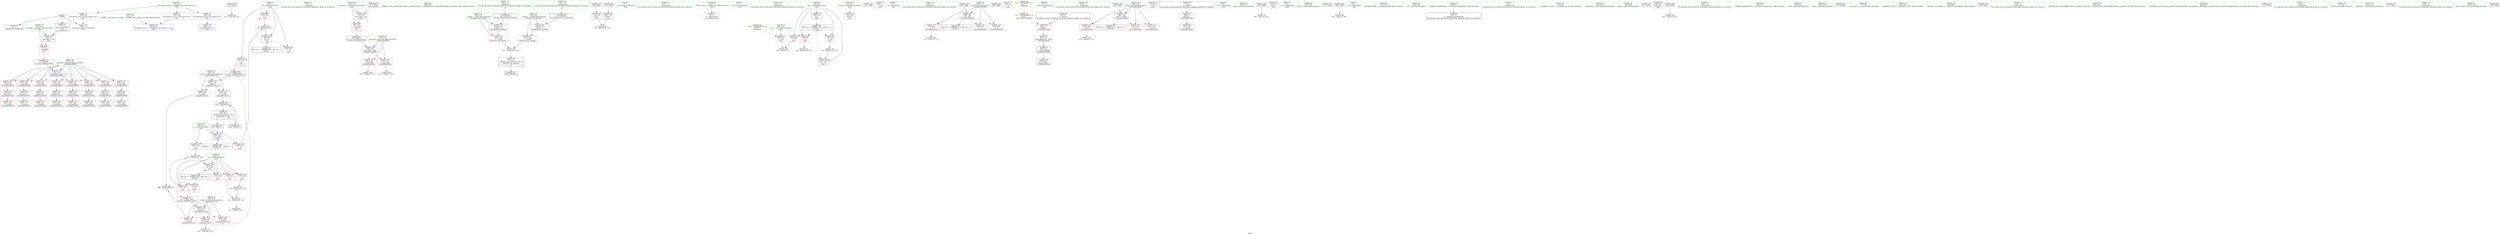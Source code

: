 digraph "SVFG" {
	label="SVFG";

	Node0x56239607a730 [shape=record,color=grey,label="{NodeID: 0\nNullPtr}"];
	Node0x56239607a730 -> Node0x562396094d00[style=solid];
	Node0x56239607a730 -> Node0x562396094e00[style=solid];
	Node0x56239607a730 -> Node0x56239609a080[style=solid];
	Node0x5623960a2550 [shape=record,color=grey,label="{NodeID: 263\n233 = cmp(174, 232, )\n}"];
	Node0x562396093b80 [shape=record,color=red,label="{NodeID: 97\n97\<--62\n\<--p\nmain\n}"];
	Node0x562396093b80 -> Node0x5623960a1050[style=solid];
	Node0x5623960912e0 [shape=record,color=green,label="{NodeID: 14\n139\<--1\n\<--dummyObj\nCan only get source location for instruction, argument, global var or function.}"];
	Node0x5623960936c0 [shape=record,color=red,label="{NodeID: 111\n204\<--154\n\<--argv.addr\n_ZL8redirectiPPKc\n}"];
	Node0x5623960936c0 -> Node0x562396096100[style=solid];
	Node0x5623960920b0 [shape=record,color=green,label="{NodeID: 28\n54\<--55\nargc.addr\<--argc.addr_field_insensitive\nmain\n}"];
	Node0x5623960920b0 -> Node0x562396096780[style=solid];
	Node0x5623960920b0 -> Node0x56239609a250[style=solid];
	Node0x562396099420 [shape=record,color=red,label="{NodeID: 125\n206\<--205\n\<--arrayidx12\n_ZL8redirectiPPKc\n}"];
	Node0x562396092d60 [shape=record,color=green,label="{NodeID: 42\n140\<--141\n_ZStlsISt11char_traitsIcEERSt13basic_ostreamIcT_ES5_c\<--_ZStlsISt11char_traitsIcEERSt13basic_ostreamIcT_ES5_c_field_insensitive\n}"];
	Node0x562396099f80 [shape=record,color=blue,label="{NodeID: 139\n341\<--22\nllvm.global_ctors_1\<--_GLOBAL__sub_I_bmerry_0_0.cpp\nGlob }"];
	Node0x562396094a60 [shape=record,color=green,label="{NodeID: 56\n326\<--327\n__a.addr\<--__a.addr_field_insensitive\n_ZStorSt12_Ios_IostateS_\n}"];
	Node0x562396094a60 -> Node0x562396099d10[style=solid];
	Node0x562396094a60 -> Node0x56239609ace0[style=solid];
	Node0x5623960b8dd0 [shape=record,color=black,label="{NodeID: 319\n128 = PHI()\n}"];
	Node0x5623960b8dd0 -> Node0x5623960952a0[style=solid];
	Node0x56239609ab40 [shape=record,color=blue,label="{NodeID: 153\n276\<--274\na.addr\<--a\n_Z3gcdIxET_S0_S0_\n}"];
	Node0x56239609ab40 -> Node0x562396099900[style=dashed];
	Node0x56239609ab40 -> Node0x5623960999d0[style=dashed];
	Node0x5623960956b0 [shape=record,color=black,label="{NodeID: 70\n323\<--334\n_ZStorSt12_Ios_IostateS__ret\<--or\n_ZStorSt12_Ios_IostateS_\n|{<s0>33}}"];
	Node0x5623960956b0:s0 -> Node0x5623960b9830[style=solid,color=blue];
	Node0x5623960b9d80 [shape=record,color=black,label="{NodeID: 333\n324 = PHI(259, )\n0th arg _ZStorSt12_Ios_IostateS_ }"];
	Node0x5623960b9d80 -> Node0x56239609ace0[style=solid];
	Node0x5623960a11d0 [shape=record,color=grey,label="{NodeID: 250\n120 = Binary(116, 118, )\n}"];
	Node0x5623960a11d0 -> Node0x5623960a23d0[style=solid];
	Node0x5623960962a0 [shape=record,color=purple,label="{NodeID: 84\n226\<--225\narrayidx22\<--\n_ZL8redirectiPPKc\n}"];
	Node0x5623960962a0 -> Node0x5623960995c0[style=solid];
	Node0x56239607a800 [shape=record,color=green,label="{NodeID: 1\n7\<--1\n__dso_handle\<--dummyObj\nGlob }"];
	Node0x5623960a26d0 [shape=record,color=grey,label="{NodeID: 264\n212 = cmp(211, 213, )\n}"];
	Node0x562396093c50 [shape=record,color=red,label="{NodeID: 98\n127\<--62\n\<--p\nmain\n}"];
	Node0x5623960913e0 [shape=record,color=green,label="{NodeID: 15\n174\<--1\n\<--dummyObj\nCan only get source location for instruction, argument, global var or function.}"];
	Node0x562396093790 [shape=record,color=red,label="{NodeID: 112\n215\<--154\n\<--argv.addr\n_ZL8redirectiPPKc\n}"];
	Node0x562396093790 -> Node0x5623960961d0[style=solid];
	Node0x562396092180 [shape=record,color=green,label="{NodeID: 29\n56\<--57\nargv.addr\<--argv.addr_field_insensitive\nmain\n}"];
	Node0x562396092180 -> Node0x562396096850[style=solid];
	Node0x562396092180 -> Node0x56239609a320[style=solid];
	Node0x5623960994f0 [shape=record,color=red,label="{NodeID: 126\n217\<--216\n\<--arrayidx18\n_ZL8redirectiPPKc\n}"];
	Node0x562396092e60 [shape=record,color=green,label="{NodeID: 43\n152\<--153\nargc.addr\<--argc.addr_field_insensitive\n_ZL8redirectiPPKc\n}"];
	Node0x562396092e60 -> Node0x5623960932b0[style=solid];
	Node0x562396092e60 -> Node0x562396093380[style=solid];
	Node0x562396092e60 -> Node0x56239609a800[style=solid];
	Node0x56239609a080 [shape=record,color=blue, style = dotted,label="{NodeID: 140\n342\<--3\nllvm.global_ctors_2\<--dummyVal\nGlob }"];
	Node0x562396094b30 [shape=record,color=green,label="{NodeID: 57\n328\<--329\n__b.addr\<--__b.addr_field_insensitive\n_ZStorSt12_Ios_IostateS_\n}"];
	Node0x562396094b30 -> Node0x562396099de0[style=solid];
	Node0x562396094b30 -> Node0x56239609adb0[style=solid];
	Node0x5623960b8f30 [shape=record,color=black,label="{NodeID: 320\n134 = PHI()\n}"];
	Node0x5623960b8f30 -> Node0x562396095370[style=solid];
	Node0x56239609ac10 [shape=record,color=blue,label="{NodeID: 154\n278\<--275\nb.addr\<--b\n_Z3gcdIxET_S0_S0_\n}"];
	Node0x56239609ac10 -> Node0x562396099aa0[style=dashed];
	Node0x56239609ac10 -> Node0x562396099b70[style=dashed];
	Node0x56239609ac10 -> Node0x562396099c40[style=dashed];
	Node0x562396095780 [shape=record,color=purple,label="{NodeID: 71\n31\<--4\n\<--_ZStL8__ioinit\n__cxx_global_var_init\n}"];
	Node0x5623960b9ec0 [shape=record,color=black,label="{NodeID: 334\n325 = PHI(110, )\n1st arg _ZStorSt12_Ios_IostateS_ }"];
	Node0x5623960b9ec0 -> Node0x56239609adb0[style=solid];
	Node0x5623960a1350 [shape=record,color=grey,label="{NodeID: 251\n118 = Binary(117, 119, )\n}"];
	Node0x5623960a1350 -> Node0x5623960a11d0[style=solid];
	Node0x562396096370 [shape=record,color=purple,label="{NodeID: 85\n236\<--235\narrayidx27\<--\n_ZL8redirectiPPKc\n}"];
	Node0x562396096370 -> Node0x562396099690[style=solid];
	Node0x562396085920 [shape=record,color=green,label="{NodeID: 2\n8\<--1\n_ZSt3cin\<--dummyObj\nGlob }"];
	Node0x5623960a2850 [shape=record,color=grey,label="{NodeID: 265\n283 = cmp(282, 122, )\n}"];
	Node0x562396093d20 [shape=record,color=red,label="{NodeID: 99\n91\<--64\n\<--q\nmain\n|{<s0>6}}"];
	Node0x562396093d20:s0 -> Node0x5623960ba310[style=solid,color=red];
	Node0x5623960914e0 [shape=record,color=green,label="{NodeID: 16\n213\<--1\n\<--dummyObj\nCan only get source location for instruction, argument, global var or function.}"];
	Node0x562396093860 [shape=record,color=red,label="{NodeID: 113\n225\<--154\n\<--argv.addr\n_ZL8redirectiPPKc\n}"];
	Node0x562396093860 -> Node0x5623960962a0[style=solid];
	Node0x562396092250 [shape=record,color=green,label="{NodeID: 30\n58\<--59\ncases\<--cases_field_insensitive\nmain\n}"];
	Node0x562396092250 -> Node0x562396096920[style=solid];
	Node0x5623960995c0 [shape=record,color=red,label="{NodeID: 127\n227\<--226\n\<--arrayidx22\n_ZL8redirectiPPKc\n}"];
	Node0x562396092f30 [shape=record,color=green,label="{NodeID: 44\n154\<--155\nargv.addr\<--argv.addr_field_insensitive\n_ZL8redirectiPPKc\n}"];
	Node0x562396092f30 -> Node0x562396093450[style=solid];
	Node0x562396092f30 -> Node0x562396093520[style=solid];
	Node0x562396092f30 -> Node0x5623960935f0[style=solid];
	Node0x562396092f30 -> Node0x5623960936c0[style=solid];
	Node0x562396092f30 -> Node0x562396093790[style=solid];
	Node0x562396092f30 -> Node0x562396093860[style=solid];
	Node0x562396092f30 -> Node0x562396093930[style=solid];
	Node0x562396092f30 -> Node0x562396098c80[style=solid];
	Node0x562396092f30 -> Node0x56239609a8d0[style=solid];
	Node0x56239609a180 [shape=record,color=blue,label="{NodeID: 141\n52\<--69\nretval\<--\nmain\n}"];
	Node0x562396094c00 [shape=record,color=green,label="{NodeID: 58\n22\<--336\n_GLOBAL__sub_I_bmerry_0_0.cpp\<--_GLOBAL__sub_I_bmerry_0_0.cpp_field_insensitive\n}"];
	Node0x562396094c00 -> Node0x562396099f80[style=solid];
	Node0x5623960b9030 [shape=record,color=black,label="{NodeID: 321\n137 = PHI()\n}"];
	Node0x56239609ace0 [shape=record,color=blue,label="{NodeID: 155\n326\<--324\n__a.addr\<--__a\n_ZStorSt12_Ios_IostateS_\n}"];
	Node0x56239609ace0 -> Node0x562396099d10[style=dashed];
	Node0x562396095850 [shape=record,color=purple,label="{NodeID: 72\n86\<--11\n\<--.str\nmain\n}"];
	Node0x5623960ba000 [shape=record,color=black,label="{NodeID: 335\n50 = PHI()\n0th arg main }"];
	Node0x5623960ba000 -> Node0x56239609a250[style=solid];
	Node0x5623960a14d0 [shape=record,color=grey,label="{NodeID: 252\n136 = Binary(132, 135, )\n}"];
	Node0x562396096440 [shape=record,color=purple,label="{NodeID: 86\n246\<--245\narrayidx32\<--\n_ZL8redirectiPPKc\n}"];
	Node0x562396096440 -> Node0x562396099760[style=solid];
	Node0x5623960859b0 [shape=record,color=green,label="{NodeID: 3\n11\<--1\n.str\<--dummyObj\nGlob }"];
	Node0x5623960a99a0 [shape=record,color=black,label="{NodeID: 266\nMR_12V_3 = PHI(MR_12V_4, MR_12V_2, )\npts\{61 \}\n}"];
	Node0x5623960a99a0 -> Node0x5623960969f0[style=dashed];
	Node0x5623960a99a0 -> Node0x562396096ac0[style=dashed];
	Node0x5623960a99a0 -> Node0x562396096b90[style=dashed];
	Node0x5623960a99a0 -> Node0x56239609a730[style=dashed];
	Node0x562396093df0 [shape=record,color=red,label="{NodeID: 100\n101\<--64\n\<--q\nmain\n}"];
	Node0x562396093df0 -> Node0x5623960a0ed0[style=solid];
	Node0x5623960915e0 [shape=record,color=green,label="{NodeID: 17\n219\<--1\n\<--dummyObj\nCan only get source location for instruction, argument, global var or function.}"];
	Node0x562396093930 [shape=record,color=red,label="{NodeID: 114\n235\<--154\n\<--argv.addr\n_ZL8redirectiPPKc\n}"];
	Node0x562396093930 -> Node0x562396096370[style=solid];
	Node0x562396092320 [shape=record,color=green,label="{NodeID: 31\n60\<--61\ncas\<--cas_field_insensitive\nmain\n}"];
	Node0x562396092320 -> Node0x5623960969f0[style=solid];
	Node0x562396092320 -> Node0x562396096ac0[style=solid];
	Node0x562396092320 -> Node0x562396096b90[style=solid];
	Node0x562396092320 -> Node0x56239609a3f0[style=solid];
	Node0x562396092320 -> Node0x56239609a730[style=solid];
	Node0x562396099690 [shape=record,color=red,label="{NodeID: 128\n237\<--236\n\<--arrayidx27\n_ZL8redirectiPPKc\n}"];
	Node0x562396093000 [shape=record,color=green,label="{NodeID: 45\n156\<--157\nfd\<--fd_field_insensitive\n_ZL8redirectiPPKc\n}"];
	Node0x562396093000 -> Node0x562396098d10[style=solid];
	Node0x562396093000 -> Node0x562396098da0[style=solid];
	Node0x562396093000 -> Node0x562396098e70[style=solid];
	Node0x562396093000 -> Node0x56239609a9a0[style=solid];
	Node0x56239609a250 [shape=record,color=blue,label="{NodeID: 142\n54\<--50\nargc.addr\<--argc\nmain\n}"];
	Node0x56239609a250 -> Node0x562396096780[style=dashed];
	Node0x562396094d00 [shape=record,color=black,label="{NodeID: 59\n2\<--3\ndummyVal\<--dummyVal\n}"];
	Node0x5623960b9130 [shape=record,color=black,label="{NodeID: 322\n138 = PHI()\n}"];
	Node0x56239609adb0 [shape=record,color=blue,label="{NodeID: 156\n328\<--325\n__b.addr\<--__b\n_ZStorSt12_Ios_IostateS_\n}"];
	Node0x56239609adb0 -> Node0x562396099de0[style=dashed];
	Node0x562396095920 [shape=record,color=purple,label="{NodeID: 73\n104\<--14\n\<--.str.1\nmain\n}"];
	Node0x5623960ba0d0 [shape=record,color=black,label="{NodeID: 336\n274 = PHI(90, 285, )\n0th arg _Z3gcdIxET_S0_S0_ }"];
	Node0x5623960ba0d0 -> Node0x56239609ab40[style=solid];
	Node0x5623960a1650 [shape=record,color=grey,label="{NodeID: 253\n145 = Binary(144, 110, )\n}"];
	Node0x5623960a1650 -> Node0x56239609a730[style=solid];
	Node0x562396096510 [shape=record,color=purple,label="{NodeID: 87\n253\<--252\nvbase.offset.ptr\<--vtable\n_ZL8redirectiPPKc\n}"];
	Node0x562396096510 -> Node0x562396095440[style=solid];
	Node0x562396085a40 [shape=record,color=green,label="{NodeID: 4\n13\<--1\n_ZSt4cout\<--dummyObj\nGlob }"];
	Node0x5623960a9ea0 [shape=record,color=black,label="{NodeID: 267\nMR_14V_2 = PHI(MR_14V_3, MR_14V_1, )\npts\{63 \}\n}"];
	Node0x5623960a9ea0 -> Node0x562396093ab0[style=dashed];
	Node0x5623960a9ea0 -> Node0x562396093b80[style=dashed];
	Node0x5623960a9ea0 -> Node0x56239609a590[style=dashed];
	Node0x562396093ec0 [shape=record,color=red,label="{NodeID: 101\n116\<--64\n\<--q\nmain\n}"];
	Node0x562396093ec0 -> Node0x5623960a11d0[style=solid];
	Node0x5623960916e0 [shape=record,color=green,label="{NodeID: 18\n220\<--1\n\<--dummyObj\nCan only get source location for instruction, argument, global var or function.}"];
	Node0x5623960ad230 [shape=record,color=yellow,style=double,label="{NodeID: 281\n2V_1 = ENCHI(MR_2V_0)\npts\{1 \}\nFun[main]|{<s0>3}}"];
	Node0x5623960ad230:s0 -> Node0x5623960acda0[style=dashed,color=red];
	Node0x562396098c80 [shape=record,color=red,label="{NodeID: 115\n245\<--154\n\<--argv.addr\n_ZL8redirectiPPKc\n}"];
	Node0x562396098c80 -> Node0x562396096440[style=solid];
	Node0x5623960923f0 [shape=record,color=green,label="{NodeID: 32\n62\<--63\np\<--p_field_insensitive\nmain\n}"];
	Node0x5623960923f0 -> Node0x562396093ab0[style=solid];
	Node0x5623960923f0 -> Node0x562396093b80[style=solid];
	Node0x5623960923f0 -> Node0x562396093c50[style=solid];
	Node0x5623960923f0 -> Node0x56239609a590[style=solid];
	Node0x562396099760 [shape=record,color=red,label="{NodeID: 129\n247\<--246\n\<--arrayidx32\n_ZL8redirectiPPKc\n}"];
	Node0x5623960930d0 [shape=record,color=green,label="{NodeID: 46\n158\<--159\nfd17\<--fd17_field_insensitive\n_ZL8redirectiPPKc\n}"];
	Node0x5623960930d0 -> Node0x562396098f40[style=solid];
	Node0x5623960930d0 -> Node0x562396099010[style=solid];
	Node0x5623960930d0 -> Node0x5623960990e0[style=solid];
	Node0x5623960930d0 -> Node0x56239609aa70[style=solid];
	Node0x56239609a320 [shape=record,color=blue,label="{NodeID: 143\n56\<--51\nargv.addr\<--argv\nmain\n}"];
	Node0x56239609a320 -> Node0x562396096850[style=dashed];
	Node0x562396094e00 [shape=record,color=black,label="{NodeID: 60\n51\<--3\nargv\<--dummyVal\nmain\n1st arg main }"];
	Node0x562396094e00 -> Node0x56239609a320[style=solid];
	Node0x5623960b9200 [shape=record,color=black,label="{NodeID: 323\n168 = PHI()\n}"];
	Node0x5623960b9200 -> Node0x56239609a9a0[style=solid];
	Node0x5623960959f0 [shape=record,color=purple,label="{NodeID: 74\n114\<--16\n\<--.str.2\nmain\n}"];
	Node0x5623960ba310 [shape=record,color=black,label="{NodeID: 337\n275 = PHI(91, 288, )\n1st arg _Z3gcdIxET_S0_S0_ }"];
	Node0x5623960ba310 -> Node0x56239609ac10[style=solid];
	Node0x5623960a17d0 [shape=record,color=grey,label="{NodeID: 254\n334 = Binary(332, 333, )\n}"];
	Node0x5623960a17d0 -> Node0x5623960956b0[style=solid];
	Node0x5623960965e0 [shape=record,color=purple,label="{NodeID: 88\n256\<--9\nadd.ptr\<--\n_ZL8redirectiPPKc\n}"];
	Node0x5623960965e0 -> Node0x562396095510[style=solid];
	Node0x562396085ad0 [shape=record,color=green,label="{NodeID: 5\n14\<--1\n.str.1\<--dummyObj\nGlob }"];
	Node0x5623960aa3a0 [shape=record,color=black,label="{NodeID: 268\nMR_16V_2 = PHI(MR_16V_3, MR_16V_1, )\npts\{65 \}\n}"];
	Node0x5623960aa3a0 -> Node0x562396093d20[style=dashed];
	Node0x5623960aa3a0 -> Node0x562396093df0[style=dashed];
	Node0x5623960aa3a0 -> Node0x56239609a660[style=dashed];
	Node0x562396093f90 [shape=record,color=red,label="{NodeID: 102\n117\<--64\n\<--q\nmain\n}"];
	Node0x562396093f90 -> Node0x5623960a1350[style=solid];
	Node0x5623960917e0 [shape=record,color=green,label="{NodeID: 19\n259\<--1\n\<--dummyObj\nCan only get source location for instruction, argument, global var or function.|{<s0>33}}"];
	Node0x5623960917e0:s0 -> Node0x5623960b9d80[style=solid,color=red];
	Node0x562396098d10 [shape=record,color=red,label="{NodeID: 116\n172\<--156\n\<--fd\n_ZL8redirectiPPKc\n}"];
	Node0x562396098d10 -> Node0x5623960a1950[style=solid];
	Node0x5623960924c0 [shape=record,color=green,label="{NodeID: 33\n64\<--65\nq\<--q_field_insensitive\nmain\n}"];
	Node0x5623960924c0 -> Node0x562396093d20[style=solid];
	Node0x5623960924c0 -> Node0x562396093df0[style=solid];
	Node0x5623960924c0 -> Node0x562396093ec0[style=solid];
	Node0x5623960924c0 -> Node0x562396093f90[style=solid];
	Node0x5623960924c0 -> Node0x562396094060[style=solid];
	Node0x5623960924c0 -> Node0x56239609a660[style=solid];
	Node0x562396099830 [shape=record,color=red,label="{NodeID: 130\n255\<--254\nvbase.offset\<--\n_ZL8redirectiPPKc\n}"];
	Node0x5623960931a0 [shape=record,color=green,label="{NodeID: 47\n169\<--170\nopen\<--open_field_insensitive\n}"];
	Node0x56239609a3f0 [shape=record,color=blue,label="{NodeID: 144\n60\<--69\ncas\<--\nmain\n}"];
	Node0x56239609a3f0 -> Node0x5623960a99a0[style=dashed];
	Node0x562396094ed0 [shape=record,color=black,label="{NodeID: 61\n9\<--8\n\<--_ZSt3cin\nCan only get source location for instruction, argument, global var or function.}"];
	Node0x562396094ed0 -> Node0x5623960965e0[style=solid];
	Node0x5623960b9330 [shape=record,color=black,label="{NodeID: 324\n187 = PHI()\n}"];
	Node0x5623960b9330 -> Node0x5623960a1c50[style=solid];
	Node0x562396095ac0 [shape=record,color=purple,label="{NodeID: 75\n124\<--18\n\<--.str.3\nmain\n}"];
	Node0x5623960a1950 [shape=record,color=grey,label="{NodeID: 255\n173 = cmp(172, 174, )\n}"];
	Node0x5623960966b0 [shape=record,color=red,label="{NodeID: 89\n252\<--10\nvtable\<--\n_ZL8redirectiPPKc\n}"];
	Node0x5623960966b0 -> Node0x562396096510[style=solid];
	Node0x562396086310 [shape=record,color=green,label="{NodeID: 6\n16\<--1\n.str.2\<--dummyObj\nGlob }"];
	Node0x5623960aa8a0 [shape=record,color=black,label="{NodeID: 269\nMR_18V_2 = PHI(MR_18V_3, MR_18V_1, )\npts\{67 \}\n}"];
	Node0x5623960aa8a0 -> Node0x56239609a4c0[style=dashed];
	Node0x562396094060 [shape=record,color=red,label="{NodeID: 103\n133\<--64\n\<--q\nmain\n}"];
	Node0x5623960918e0 [shape=record,color=green,label="{NodeID: 20\n4\<--6\n_ZStL8__ioinit\<--_ZStL8__ioinit_field_insensitive\nGlob }"];
	Node0x5623960918e0 -> Node0x562396095780[style=solid];
	Node0x562396098da0 [shape=record,color=red,label="{NodeID: 117\n186\<--156\n\<--fd\n_ZL8redirectiPPKc\n}"];
	Node0x562396092590 [shape=record,color=green,label="{NodeID: 34\n66\<--67\ng\<--g_field_insensitive\nmain\n}"];
	Node0x562396092590 -> Node0x562396094130[style=solid];
	Node0x562396092590 -> Node0x562396094200[style=solid];
	Node0x562396092590 -> Node0x56239609a4c0[style=solid];
	Node0x562396099900 [shape=record,color=red,label="{NodeID: 131\n286\<--276\n\<--a.addr\n_Z3gcdIxET_S0_S0_\n}"];
	Node0x562396099900 -> Node0x5623960a0bd0[style=solid];
	Node0x5623960942c0 [shape=record,color=green,label="{NodeID: 48\n180\<--181\nperror\<--perror_field_insensitive\n}"];
	Node0x5623960b7240 [shape=record,color=black,label="{NodeID: 311\n87 = PHI()\n}"];
	Node0x56239609a4c0 [shape=record,color=blue,label="{NodeID: 145\n66\<--92\ng\<--call2\nmain\n}"];
	Node0x56239609a4c0 -> Node0x562396094130[style=dashed];
	Node0x56239609a4c0 -> Node0x562396094200[style=dashed];
	Node0x56239609a4c0 -> Node0x5623960aa8a0[style=dashed];
	Node0x562396094fd0 [shape=record,color=black,label="{NodeID: 62\n10\<--8\n\<--_ZSt3cin\nCan only get source location for instruction, argument, global var or function.}"];
	Node0x562396094fd0 -> Node0x5623960966b0[style=solid];
	Node0x5623960b9430 [shape=record,color=black,label="{NodeID: 325\n199 = PHI()\n}"];
	Node0x5623960b9430 -> Node0x5623960a1f50[style=solid];
	Node0x562396095b90 [shape=record,color=purple,label="{NodeID: 76\n340\<--20\nllvm.global_ctors_0\<--llvm.global_ctors\nGlob }"];
	Node0x562396095b90 -> Node0x562396099eb0[style=solid];
	Node0x5623960a1ad0 [shape=record,color=grey,label="{NodeID: 256\n84 = cmp(82, 83, )\n}"];
	Node0x562396096780 [shape=record,color=red,label="{NodeID: 90\n72\<--54\n\<--argc.addr\nmain\n|{<s0>3}}"];
	Node0x562396096780:s0 -> Node0x5623960b9b00[style=solid,color=red];
	Node0x5623960863a0 [shape=record,color=green,label="{NodeID: 7\n18\<--1\n.str.3\<--dummyObj\nGlob }"];
	Node0x5623960aada0 [shape=record,color=black,label="{NodeID: 270\nMR_25V_4 = PHI(MR_25V_2, MR_25V_1, )\npts\{157 \}\n}"];
	Node0x562396094130 [shape=record,color=red,label="{NodeID: 104\n96\<--66\n\<--g\nmain\n}"];
	Node0x562396094130 -> Node0x5623960a1050[style=solid];
	Node0x5623960919e0 [shape=record,color=green,label="{NodeID: 21\n20\<--24\nllvm.global_ctors\<--llvm.global_ctors_field_insensitive\nGlob }"];
	Node0x5623960919e0 -> Node0x562396095b90[style=solid];
	Node0x5623960919e0 -> Node0x562396095c90[style=solid];
	Node0x5623960919e0 -> Node0x562396095d90[style=solid];
	Node0x562396098e70 [shape=record,color=red,label="{NodeID: 118\n198\<--156\n\<--fd\n_ZL8redirectiPPKc\n}"];
	Node0x562396092660 [shape=record,color=green,label="{NodeID: 35\n75\<--76\n_ZL8redirectiPPKc\<--_ZL8redirectiPPKc_field_insensitive\n}"];
	Node0x5623960999d0 [shape=record,color=red,label="{NodeID: 132\n291\<--276\n\<--a.addr\n_Z3gcdIxET_S0_S0_\n}"];
	Node0x5623960999d0 -> Node0x562395dc61e0[style=solid];
	Node0x5623960943c0 [shape=record,color=green,label="{NodeID: 49\n183\<--184\nexit\<--exit_field_insensitive\n}"];
	Node0x5623960b8650 [shape=record,color=black,label="{NodeID: 312\n92 = PHI(273, )\n}"];
	Node0x5623960b8650 -> Node0x56239609a4c0[style=solid];
	Node0x56239609a590 [shape=record,color=blue,label="{NodeID: 146\n62\<--98\np\<--div\nmain\n}"];
	Node0x56239609a590 -> Node0x562396093c50[style=dashed];
	Node0x56239609a590 -> Node0x5623960a9ea0[style=dashed];
	Node0x5623960950d0 [shape=record,color=black,label="{NodeID: 63\n33\<--34\n\<--_ZNSt8ios_base4InitD1Ev\nCan only get source location for instruction, argument, global var or function.}"];
	Node0x5623960b9530 [shape=record,color=black,label="{NodeID: 326\n218 = PHI()\n}"];
	Node0x5623960b9530 -> Node0x56239609aa70[style=solid];
	Node0x562396095c90 [shape=record,color=purple,label="{NodeID: 77\n341\<--20\nllvm.global_ctors_1\<--llvm.global_ctors\nGlob }"];
	Node0x562396095c90 -> Node0x562396099f80[style=solid];
	Node0x5623960a1c50 [shape=record,color=grey,label="{NodeID: 257\n190 = cmp(174, 187, )\n}"];
	Node0x562396096850 [shape=record,color=red,label="{NodeID: 91\n73\<--56\n\<--argv.addr\nmain\n|{<s0>3}}"];
	Node0x562396096850:s0 -> Node0x5623960b9c40[style=solid,color=red];
	Node0x562396086460 [shape=record,color=green,label="{NodeID: 8\n21\<--1\n\<--dummyObj\nCan only get source location for instruction, argument, global var or function.}"];
	Node0x5623960ab2a0 [shape=record,color=black,label="{NodeID: 271\nMR_27V_4 = PHI(MR_27V_3, MR_27V_1, )\npts\{159 \}\n}"];
	Node0x562396094200 [shape=record,color=red,label="{NodeID: 105\n100\<--66\n\<--g\nmain\n}"];
	Node0x562396094200 -> Node0x5623960a0ed0[style=solid];
	Node0x562396091ae0 [shape=record,color=green,label="{NodeID: 22\n25\<--26\n__cxx_global_var_init\<--__cxx_global_var_init_field_insensitive\n}"];
	Node0x5623960ad5e0 [shape=record,color=yellow,style=double,label="{NodeID: 285\n10V_1 = ENCHI(MR_10V_0)\npts\{59 \}\nFun[main]}"];
	Node0x5623960ad5e0 -> Node0x562396096920[style=dashed];
	Node0x562396098f40 [shape=record,color=red,label="{NodeID: 119\n222\<--158\n\<--fd17\n_ZL8redirectiPPKc\n}"];
	Node0x562396098f40 -> Node0x5623960a2250[style=solid];
	Node0x562396092760 [shape=record,color=green,label="{NodeID: 36\n78\<--79\n_ZNSirsERi\<--_ZNSirsERi_field_insensitive\n}"];
	Node0x562396099aa0 [shape=record,color=red,label="{NodeID: 133\n282\<--278\n\<--b.addr\n_Z3gcdIxET_S0_S0_\n}"];
	Node0x562396099aa0 -> Node0x5623960a2850[style=solid];
	Node0x5623960944c0 [shape=record,color=green,label="{NodeID: 50\n188\<--189\ndup2\<--dup2_field_insensitive\n}"];
	Node0x5623960b8840 [shape=record,color=black,label="{NodeID: 313\n32 = PHI()\n}"];
	Node0x56239609a660 [shape=record,color=blue,label="{NodeID: 147\n64\<--102\nq\<--div3\nmain\n}"];
	Node0x56239609a660 -> Node0x562396093ec0[style=dashed];
	Node0x56239609a660 -> Node0x562396093f90[style=dashed];
	Node0x56239609a660 -> Node0x562396094060[style=dashed];
	Node0x56239609a660 -> Node0x5623960aa3a0[style=dashed];
	Node0x5623960951d0 [shape=record,color=black,label="{NodeID: 64\n49\<--69\nmain_ret\<--\nmain\n}"];
	Node0x5623960b9630 [shape=record,color=black,label="{NodeID: 327\n232 = PHI()\n}"];
	Node0x5623960b9630 -> Node0x5623960a2550[style=solid];
	Node0x562396095d90 [shape=record,color=purple,label="{NodeID: 78\n342\<--20\nllvm.global_ctors_2\<--llvm.global_ctors\nGlob }"];
	Node0x562396095d90 -> Node0x56239609a080[style=solid];
	Node0x5623960a1dd0 [shape=record,color=grey,label="{NodeID: 258\n243 = cmp(174, 242, )\n}"];
	Node0x562396096920 [shape=record,color=red,label="{NodeID: 92\n83\<--58\n\<--cases\nmain\n}"];
	Node0x562396096920 -> Node0x5623960a1ad0[style=solid];
	Node0x562396086520 [shape=record,color=green,label="{NodeID: 9\n69\<--1\n\<--dummyObj\nCan only get source location for instruction, argument, global var or function.}"];
	Node0x5623960932b0 [shape=record,color=red,label="{NodeID: 106\n162\<--152\n\<--argc.addr\n_ZL8redirectiPPKc\n}"];
	Node0x5623960932b0 -> Node0x5623960a20d0[style=solid];
	Node0x562396091be0 [shape=record,color=green,label="{NodeID: 23\n29\<--30\n_ZNSt8ios_base4InitC1Ev\<--_ZNSt8ios_base4InitC1Ev_field_insensitive\n}"];
	Node0x562396099010 [shape=record,color=red,label="{NodeID: 120\n231\<--158\n\<--fd17\n_ZL8redirectiPPKc\n}"];
	Node0x562396092860 [shape=record,color=green,label="{NodeID: 37\n88\<--89\nscanf\<--scanf_field_insensitive\n}"];
	Node0x562396099b70 [shape=record,color=red,label="{NodeID: 134\n285\<--278\n\<--b.addr\n_Z3gcdIxET_S0_S0_\n|{<s0>35}}"];
	Node0x562396099b70:s0 -> Node0x5623960ba0d0[style=solid,color=red];
	Node0x5623960945c0 [shape=record,color=green,label="{NodeID: 51\n200\<--201\nclose\<--close_field_insensitive\n}"];
	Node0x5623960b8910 [shape=record,color=black,label="{NodeID: 314\n77 = PHI()\n}"];
	Node0x56239609a730 [shape=record,color=blue,label="{NodeID: 148\n60\<--145\ncas\<--inc\nmain\n}"];
	Node0x56239609a730 -> Node0x5623960a99a0[style=dashed];
	Node0x5623960952a0 [shape=record,color=black,label="{NodeID: 65\n132\<--128\ncast\<--\nmain\n}"];
	Node0x5623960952a0 -> Node0x5623960a14d0[style=solid];
	Node0x5623960b9730 [shape=record,color=black,label="{NodeID: 328\n242 = PHI()\n}"];
	Node0x5623960b9730 -> Node0x5623960a1dd0[style=solid];
	Node0x562395dc61e0 [shape=record,color=black,label="{NodeID: 245\n293 = PHI(289, 291, )\n}"];
	Node0x562395dc61e0 -> Node0x5623960955e0[style=solid];
	Node0x562396095e90 [shape=record,color=purple,label="{NodeID: 79\n166\<--165\narrayidx\<--\n_ZL8redirectiPPKc\n}"];
	Node0x562396095e90 -> Node0x5623960991b0[style=solid];
	Node0x5623960a1f50 [shape=record,color=grey,label="{NodeID: 259\n202 = cmp(174, 199, )\n}"];
	Node0x5623960969f0 [shape=record,color=red,label="{NodeID: 93\n82\<--60\n\<--cas\nmain\n}"];
	Node0x5623960969f0 -> Node0x5623960a1ad0[style=solid];
	Node0x5623960865e0 [shape=record,color=green,label="{NodeID: 10\n110\<--1\n\<--dummyObj\nCan only get source location for instruction, argument, global var or function.|{<s0>33}}"];
	Node0x5623960865e0:s0 -> Node0x5623960b9ec0[style=solid,color=red];
	Node0x562396093380 [shape=record,color=red,label="{NodeID: 107\n211\<--152\n\<--argc.addr\n_ZL8redirectiPPKc\n}"];
	Node0x562396093380 -> Node0x5623960a26d0[style=solid];
	Node0x562396091ce0 [shape=record,color=green,label="{NodeID: 24\n35\<--36\n__cxa_atexit\<--__cxa_atexit_field_insensitive\n}"];
	Node0x5623960990e0 [shape=record,color=red,label="{NodeID: 121\n241\<--158\n\<--fd17\n_ZL8redirectiPPKc\n}"];
	Node0x562396092960 [shape=record,color=green,label="{NodeID: 38\n93\<--94\n_Z3gcdIxET_S0_S0_\<--_Z3gcdIxET_S0_S0__field_insensitive\n}"];
	Node0x562396099c40 [shape=record,color=red,label="{NodeID: 135\n287\<--278\n\<--b.addr\n_Z3gcdIxET_S0_S0_\n}"];
	Node0x562396099c40 -> Node0x5623960a0bd0[style=solid];
	Node0x5623960946c0 [shape=record,color=green,label="{NodeID: 52\n260\<--261\n_ZStorSt12_Ios_IostateS_\<--_ZStorSt12_Ios_IostateS__field_insensitive\n}"];
	Node0x5623960b8a90 [shape=record,color=black,label="{NodeID: 315\n105 = PHI()\n}"];
	Node0x56239609a800 [shape=record,color=blue,label="{NodeID: 149\n152\<--150\nargc.addr\<--argc\n_ZL8redirectiPPKc\n}"];
	Node0x56239609a800 -> Node0x5623960932b0[style=dashed];
	Node0x56239609a800 -> Node0x562396093380[style=dashed];
	Node0x562396095370 [shape=record,color=black,label="{NodeID: 66\n135\<--134\ncast8\<--\nmain\n}"];
	Node0x562396095370 -> Node0x5623960a14d0[style=solid];
	Node0x5623960b9830 [shape=record,color=black,label="{NodeID: 329\n258 = PHI(323, )\n}"];
	Node0x5623960a0bd0 [shape=record,color=grey,label="{NodeID: 246\n288 = Binary(286, 287, )\n|{<s0>35}}"];
	Node0x5623960a0bd0:s0 -> Node0x5623960ba310[style=solid,color=red];
	Node0x562396095f60 [shape=record,color=purple,label="{NodeID: 80\n177\<--176\narrayidx3\<--\n_ZL8redirectiPPKc\n}"];
	Node0x562396095f60 -> Node0x562396099280[style=solid];
	Node0x5623960a20d0 [shape=record,color=grey,label="{NodeID: 260\n163 = cmp(162, 110, )\n}"];
	Node0x562396096ac0 [shape=record,color=red,label="{NodeID: 94\n108\<--60\n\<--cas\nmain\n}"];
	Node0x562396096ac0 -> Node0x5623960a0d50[style=solid];
	Node0x562396091080 [shape=record,color=green,label="{NodeID: 11\n119\<--1\n\<--dummyObj\nCan only get source location for instruction, argument, global var or function.}"];
	Node0x562396093450 [shape=record,color=red,label="{NodeID: 108\n165\<--154\n\<--argv.addr\n_ZL8redirectiPPKc\n}"];
	Node0x562396093450 -> Node0x562396095e90[style=solid];
	Node0x562396091de0 [shape=record,color=green,label="{NodeID: 25\n34\<--40\n_ZNSt8ios_base4InitD1Ev\<--_ZNSt8ios_base4InitD1Ev_field_insensitive\n}"];
	Node0x562396091de0 -> Node0x5623960950d0[style=solid];
	Node0x5623960991b0 [shape=record,color=red,label="{NodeID: 122\n167\<--166\n\<--arrayidx\n_ZL8redirectiPPKc\n}"];
	Node0x562396092a60 [shape=record,color=green,label="{NodeID: 39\n106\<--107\n_ZStlsISt11char_traitsIcEERSt13basic_ostreamIcT_ES5_PKc\<--_ZStlsISt11char_traitsIcEERSt13basic_ostreamIcT_ES5_PKc_field_insensitive\n}"];
	Node0x562396099d10 [shape=record,color=red,label="{NodeID: 136\n332\<--326\n\<--__a.addr\n_ZStorSt12_Ios_IostateS_\n}"];
	Node0x562396099d10 -> Node0x5623960a17d0[style=solid];
	Node0x5623960947c0 [shape=record,color=green,label="{NodeID: 53\n263\<--264\n_ZNSt9basic_iosIcSt11char_traitsIcEE10exceptionsESt12_Ios_Iostate\<--_ZNSt9basic_iosIcSt11char_traitsIcEE10exceptionsESt12_Ios_Iostate_field_insensitive\n}"];
	Node0x5623960b8b60 [shape=record,color=black,label="{NodeID: 316\n111 = PHI()\n}"];
	Node0x56239609a8d0 [shape=record,color=blue,label="{NodeID: 150\n154\<--151\nargv.addr\<--argv\n_ZL8redirectiPPKc\n}"];
	Node0x56239609a8d0 -> Node0x562396093450[style=dashed];
	Node0x56239609a8d0 -> Node0x562396093520[style=dashed];
	Node0x56239609a8d0 -> Node0x5623960935f0[style=dashed];
	Node0x56239609a8d0 -> Node0x5623960936c0[style=dashed];
	Node0x56239609a8d0 -> Node0x562396093790[style=dashed];
	Node0x56239609a8d0 -> Node0x562396093860[style=dashed];
	Node0x56239609a8d0 -> Node0x562396093930[style=dashed];
	Node0x56239609a8d0 -> Node0x562396098c80[style=dashed];
	Node0x562396095440 [shape=record,color=black,label="{NodeID: 67\n254\<--253\n\<--vbase.offset.ptr\n_ZL8redirectiPPKc\n}"];
	Node0x562396095440 -> Node0x562396099830[style=solid];
	Node0x5623960b99c0 [shape=record,color=black,label="{NodeID: 330\n289 = PHI(273, )\n}"];
	Node0x5623960b99c0 -> Node0x562395dc61e0[style=solid];
	Node0x5623960a0d50 [shape=record,color=grey,label="{NodeID: 247\n109 = Binary(108, 110, )\n}"];
	Node0x562396096030 [shape=record,color=purple,label="{NodeID: 81\n193\<--192\narrayidx7\<--\n_ZL8redirectiPPKc\n}"];
	Node0x562396096030 -> Node0x562396099350[style=solid];
	Node0x5623960a2250 [shape=record,color=grey,label="{NodeID: 261\n223 = cmp(222, 174, )\n}"];
	Node0x562396096b90 [shape=record,color=red,label="{NodeID: 95\n144\<--60\n\<--cas\nmain\n}"];
	Node0x562396096b90 -> Node0x5623960a1650[style=solid];
	Node0x562396091110 [shape=record,color=green,label="{NodeID: 12\n122\<--1\n\<--dummyObj\nCan only get source location for instruction, argument, global var or function.}"];
	Node0x562396093520 [shape=record,color=red,label="{NodeID: 109\n176\<--154\n\<--argv.addr\n_ZL8redirectiPPKc\n}"];
	Node0x562396093520 -> Node0x562396095f60[style=solid];
	Node0x562396091ee0 [shape=record,color=green,label="{NodeID: 26\n47\<--48\nmain\<--main_field_insensitive\n}"];
	Node0x562396099280 [shape=record,color=red,label="{NodeID: 123\n178\<--177\n\<--arrayidx3\n_ZL8redirectiPPKc\n}"];
	Node0x562396092b60 [shape=record,color=green,label="{NodeID: 40\n112\<--113\n_ZNSolsEi\<--_ZNSolsEi_field_insensitive\n}"];
	Node0x562396099de0 [shape=record,color=red,label="{NodeID: 137\n333\<--328\n\<--__b.addr\n_ZStorSt12_Ios_IostateS_\n}"];
	Node0x562396099de0 -> Node0x5623960a17d0[style=solid];
	Node0x5623960948c0 [shape=record,color=green,label="{NodeID: 54\n276\<--277\na.addr\<--a.addr_field_insensitive\n_Z3gcdIxET_S0_S0_\n}"];
	Node0x5623960948c0 -> Node0x562396099900[style=solid];
	Node0x5623960948c0 -> Node0x5623960999d0[style=solid];
	Node0x5623960948c0 -> Node0x56239609ab40[style=solid];
	Node0x5623960b8c30 [shape=record,color=black,label="{NodeID: 317\n115 = PHI()\n}"];
	Node0x56239609a9a0 [shape=record,color=blue,label="{NodeID: 151\n156\<--168\nfd\<--call\n_ZL8redirectiPPKc\n}"];
	Node0x56239609a9a0 -> Node0x562396098d10[style=dashed];
	Node0x56239609a9a0 -> Node0x562396098da0[style=dashed];
	Node0x56239609a9a0 -> Node0x562396098e70[style=dashed];
	Node0x56239609a9a0 -> Node0x5623960aada0[style=dashed];
	Node0x562396095510 [shape=record,color=black,label="{NodeID: 68\n257\<--256\n\<--add.ptr\n_ZL8redirectiPPKc\n}"];
	Node0x5623960b9b00 [shape=record,color=black,label="{NodeID: 331\n150 = PHI(72, )\n0th arg _ZL8redirectiPPKc }"];
	Node0x5623960b9b00 -> Node0x56239609a800[style=solid];
	Node0x5623960a0ed0 [shape=record,color=grey,label="{NodeID: 248\n102 = Binary(101, 100, )\n}"];
	Node0x5623960a0ed0 -> Node0x56239609a660[style=solid];
	Node0x562396096100 [shape=record,color=purple,label="{NodeID: 82\n205\<--204\narrayidx12\<--\n_ZL8redirectiPPKc\n}"];
	Node0x562396096100 -> Node0x562396099420[style=solid];
	Node0x5623960a23d0 [shape=record,color=grey,label="{NodeID: 262\n121 = cmp(120, 122, )\n}"];
	Node0x562396093ab0 [shape=record,color=red,label="{NodeID: 96\n90\<--62\n\<--p\nmain\n|{<s0>6}}"];
	Node0x562396093ab0:s0 -> Node0x5623960ba0d0[style=solid,color=red];
	Node0x5623960911e0 [shape=record,color=green,label="{NodeID: 13\n129\<--1\n\<--dummyObj\nCan only get source location for instruction, argument, global var or function.}"];
	Node0x5623960acda0 [shape=record,color=yellow,style=double,label="{NodeID: 276\n2V_1 = ENCHI(MR_2V_0)\npts\{1 \}\nFun[_ZL8redirectiPPKc]}"];
	Node0x5623960acda0 -> Node0x5623960966b0[style=dashed];
	Node0x5623960935f0 [shape=record,color=red,label="{NodeID: 110\n192\<--154\n\<--argv.addr\n_ZL8redirectiPPKc\n}"];
	Node0x5623960935f0 -> Node0x562396096030[style=solid];
	Node0x562396091fe0 [shape=record,color=green,label="{NodeID: 27\n52\<--53\nretval\<--retval_field_insensitive\nmain\n}"];
	Node0x562396091fe0 -> Node0x56239609a180[style=solid];
	Node0x562396099350 [shape=record,color=red,label="{NodeID: 124\n194\<--193\n\<--arrayidx7\n_ZL8redirectiPPKc\n}"];
	Node0x562396092c60 [shape=record,color=green,label="{NodeID: 41\n130\<--131\nllvm.ctlz.i64\<--llvm.ctlz.i64_field_insensitive\n}"];
	Node0x562396099eb0 [shape=record,color=blue,label="{NodeID: 138\n340\<--21\nllvm.global_ctors_0\<--\nGlob }"];
	Node0x562396094990 [shape=record,color=green,label="{NodeID: 55\n278\<--279\nb.addr\<--b.addr_field_insensitive\n_Z3gcdIxET_S0_S0_\n}"];
	Node0x562396094990 -> Node0x562396099aa0[style=solid];
	Node0x562396094990 -> Node0x562396099b70[style=solid];
	Node0x562396094990 -> Node0x562396099c40[style=solid];
	Node0x562396094990 -> Node0x56239609ac10[style=solid];
	Node0x5623960b8d00 [shape=record,color=black,label="{NodeID: 318\n125 = PHI()\n}"];
	Node0x56239609aa70 [shape=record,color=blue,label="{NodeID: 152\n158\<--218\nfd17\<--call19\n_ZL8redirectiPPKc\n}"];
	Node0x56239609aa70 -> Node0x562396098f40[style=dashed];
	Node0x56239609aa70 -> Node0x562396099010[style=dashed];
	Node0x56239609aa70 -> Node0x5623960990e0[style=dashed];
	Node0x56239609aa70 -> Node0x5623960ab2a0[style=dashed];
	Node0x5623960955e0 [shape=record,color=black,label="{NodeID: 69\n273\<--293\n_Z3gcdIxET_S0_S0__ret\<--cond\n_Z3gcdIxET_S0_S0_\n|{<s0>6|<s1>35}}"];
	Node0x5623960955e0:s0 -> Node0x5623960b8650[style=solid,color=blue];
	Node0x5623960955e0:s1 -> Node0x5623960b99c0[style=solid,color=blue];
	Node0x5623960b9c40 [shape=record,color=black,label="{NodeID: 332\n151 = PHI(73, )\n1st arg _ZL8redirectiPPKc }"];
	Node0x5623960b9c40 -> Node0x56239609a8d0[style=solid];
	Node0x5623960a1050 [shape=record,color=grey,label="{NodeID: 249\n98 = Binary(97, 96, )\n}"];
	Node0x5623960a1050 -> Node0x56239609a590[style=solid];
	Node0x5623960961d0 [shape=record,color=purple,label="{NodeID: 83\n216\<--215\narrayidx18\<--\n_ZL8redirectiPPKc\n}"];
	Node0x5623960961d0 -> Node0x5623960994f0[style=solid];
}
